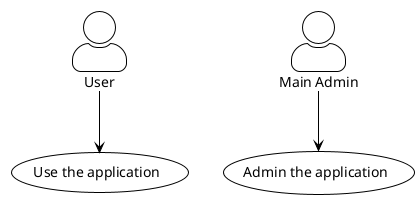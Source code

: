 ' Do not edit
' Theme Gallery
' autogenerated by script
'
@startuml
!theme plain
skinparam actorStyle awesome
:User: --> (Use)
"Main Admin" as Admin
"Use the application" as (Use)
Admin --> (Admin the application)
@enduml
